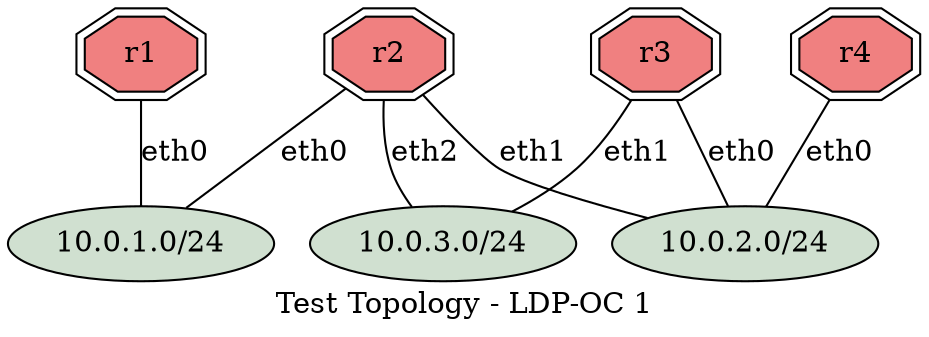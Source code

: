 ## Color coding:
#########################
##  Main FRR: #f08080  red
##  Switches: #d0e0d0  gray
##  RIP:      #19e3d9  Cyan
##  RIPng:    #fcb314  dark yellow
##  OSPFv2:   #32b835  Green
##  OSPFv3:   #19e3d9  Cyan
##  ISIS IPv4 #fcb314  dark yellow
##  ISIS IPv6 #9a81ec  purple
##  BGP IPv4  #eee3d3  beige
##  BGP IPv6  #fdff00  yellow
##### Colors (see http://www.color-hex.com/)

graph template {
	label="Test Topology - LDP-OC 1";

	# Routers
	r1 [
		shape=doubleoctagon,
		label="r1",
		fillcolor="#f08080",
		style=filled,
	];
	r2 [
		shape=doubleoctagon
		label="r2",
		fillcolor="#f08080",
		style=filled,
	];
	r3 [
		shape=doubleoctagon
		label="r3",
		fillcolor="#f08080",
		style=filled,
	];
	r4 [
		shape=doubleoctagon
		label="r4",
		fillcolor="#f08080",
		style=filled,
	];


	# Switches
	s0 [
		shape=oval,
		label="10.0.1.0/24",
		fillcolor="#d0e0d0",
		style=filled,
	];
	s1 [
		shape=oval,
		label="10.0.2.0/24",
		fillcolor="#d0e0d0",
		style=filled,
	];
	s2 [
		shape=oval,
		label="10.0.3.0/24",
		fillcolor="#d0e0d0",
		style=filled,
	];

	# Connections

	r1 -- s0 [label="eth0"];
	r2 -- s0 [label="eth0"];

	r2 -- s1 [label="eth1"];
	r3 -- s1 [label="eth0"];
	r4 -- s1 [label="eth0"];

	r2 -- s2 [label="eth2"];
	r3 -- s2 [label="eth1"];
}
